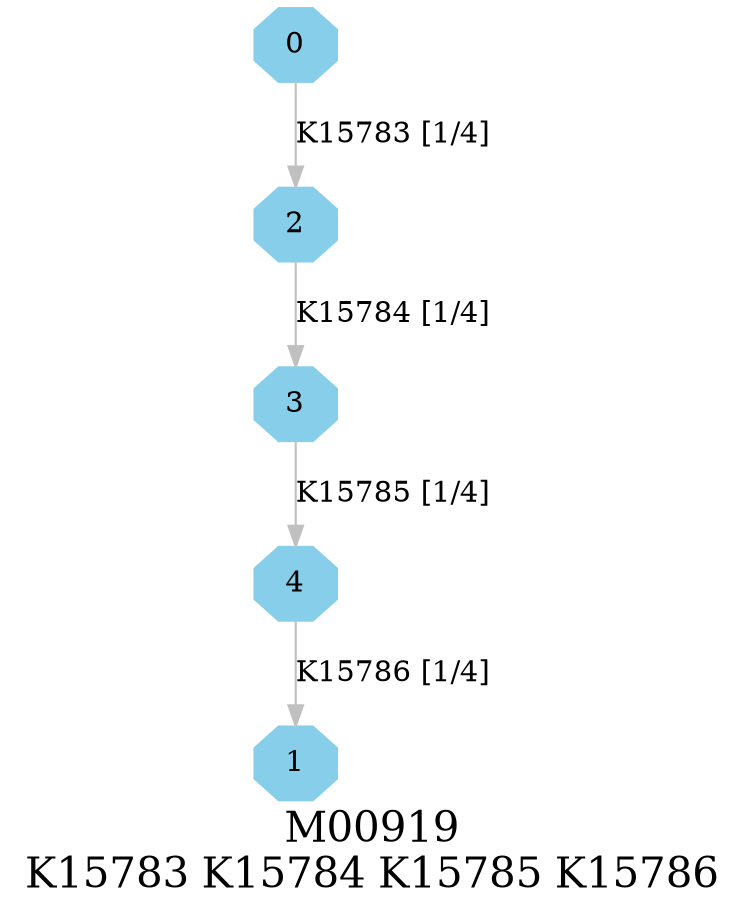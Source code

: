 digraph G {
graph [label="M00919
K15783 K15784 K15785 K15786",fontsize=20];
node [shape=box,style=filled];
edge [len=3,color=grey];
{node [width=.3,height=.3,shape=octagon,style=filled,color=skyblue] 0 1 2 3 4 }
0 -> 2 [label="K15783 [1/4]"];
2 -> 3 [label="K15784 [1/4]"];
3 -> 4 [label="K15785 [1/4]"];
4 -> 1 [label="K15786 [1/4]"];
}